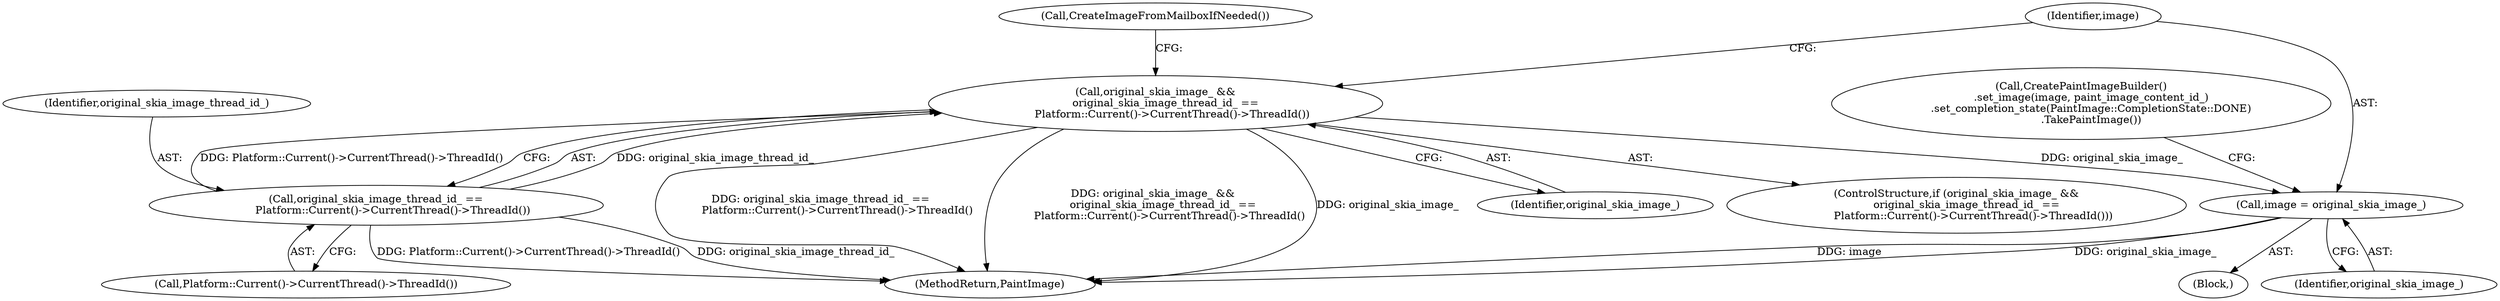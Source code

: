 digraph "1_Chrome_78d89fe556cb5dabbc47b4967cdf55e607e29580_8@API" {
"1000110" [label="(Call,original_skia_image_ &&\n      original_skia_image_thread_id_ ==\n          Platform::Current()->CurrentThread()->ThreadId())"];
"1000112" [label="(Call,original_skia_image_thread_id_ ==\n          Platform::Current()->CurrentThread()->ThreadId())"];
"1000116" [label="(Call,image = original_skia_image_)"];
"1000115" [label="(Block,)"];
"1000111" [label="(Identifier,original_skia_image_)"];
"1000109" [label="(ControlStructure,if (original_skia_image_ &&\n      original_skia_image_thread_id_ ==\n          Platform::Current()->CurrentThread()->ThreadId()))"];
"1000117" [label="(Identifier,image)"];
"1000114" [label="(Call,Platform::Current()->CurrentThread()->ThreadId())"];
"1000127" [label="(MethodReturn,PaintImage)"];
"1000126" [label="(Call,CreatePaintImageBuilder()\n      .set_image(image, paint_image_content_id_)\n      .set_completion_state(PaintImage::CompletionState::DONE)\n      .TakePaintImage())"];
"1000112" [label="(Call,original_skia_image_thread_id_ ==\n          Platform::Current()->CurrentThread()->ThreadId())"];
"1000110" [label="(Call,original_skia_image_ &&\n      original_skia_image_thread_id_ ==\n          Platform::Current()->CurrentThread()->ThreadId())"];
"1000113" [label="(Identifier,original_skia_image_thread_id_)"];
"1000118" [label="(Identifier,original_skia_image_)"];
"1000121" [label="(Call,CreateImageFromMailboxIfNeeded())"];
"1000116" [label="(Call,image = original_skia_image_)"];
"1000110" -> "1000109"  [label="AST: "];
"1000110" -> "1000111"  [label="CFG: "];
"1000110" -> "1000112"  [label="CFG: "];
"1000111" -> "1000110"  [label="AST: "];
"1000112" -> "1000110"  [label="AST: "];
"1000117" -> "1000110"  [label="CFG: "];
"1000121" -> "1000110"  [label="CFG: "];
"1000110" -> "1000127"  [label="DDG: original_skia_image_thread_id_ ==\n          Platform::Current()->CurrentThread()->ThreadId()"];
"1000110" -> "1000127"  [label="DDG: original_skia_image_ &&\n      original_skia_image_thread_id_ ==\n          Platform::Current()->CurrentThread()->ThreadId()"];
"1000110" -> "1000127"  [label="DDG: original_skia_image_"];
"1000112" -> "1000110"  [label="DDG: original_skia_image_thread_id_"];
"1000112" -> "1000110"  [label="DDG: Platform::Current()->CurrentThread()->ThreadId()"];
"1000110" -> "1000116"  [label="DDG: original_skia_image_"];
"1000112" -> "1000114"  [label="CFG: "];
"1000113" -> "1000112"  [label="AST: "];
"1000114" -> "1000112"  [label="AST: "];
"1000112" -> "1000127"  [label="DDG: Platform::Current()->CurrentThread()->ThreadId()"];
"1000112" -> "1000127"  [label="DDG: original_skia_image_thread_id_"];
"1000116" -> "1000115"  [label="AST: "];
"1000116" -> "1000118"  [label="CFG: "];
"1000117" -> "1000116"  [label="AST: "];
"1000118" -> "1000116"  [label="AST: "];
"1000126" -> "1000116"  [label="CFG: "];
"1000116" -> "1000127"  [label="DDG: image"];
"1000116" -> "1000127"  [label="DDG: original_skia_image_"];
}
